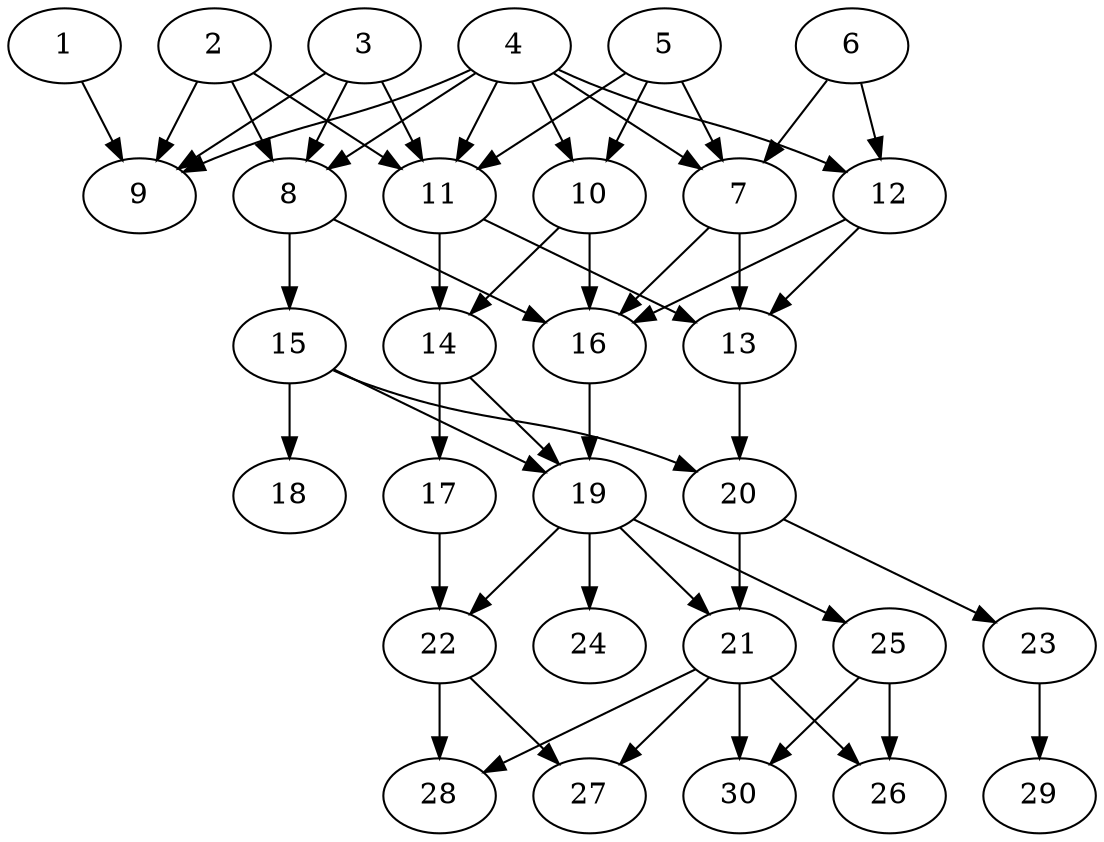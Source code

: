 // DAG automatically generated by daggen at Thu Oct  3 14:04:19 2019
// ./daggen --dot -n 30 --ccr 0.4 --fat 0.5 --regular 0.7 --density 0.6 --mindata 5242880 --maxdata 52428800 
digraph G {
  1 [size="21071360", alpha="0.09", expect_size="8428544"] 
  1 -> 9 [size ="8428544"]
  2 [size="106014720", alpha="0.16", expect_size="42405888"] 
  2 -> 8 [size ="42405888"]
  2 -> 9 [size ="42405888"]
  2 -> 11 [size ="42405888"]
  3 [size="41820160", alpha="0.10", expect_size="16728064"] 
  3 -> 8 [size ="16728064"]
  3 -> 9 [size ="16728064"]
  3 -> 11 [size ="16728064"]
  4 [size="55004160", alpha="0.10", expect_size="22001664"] 
  4 -> 7 [size ="22001664"]
  4 -> 8 [size ="22001664"]
  4 -> 9 [size ="22001664"]
  4 -> 10 [size ="22001664"]
  4 -> 11 [size ="22001664"]
  4 -> 12 [size ="22001664"]
  5 [size="111513600", alpha="0.01", expect_size="44605440"] 
  5 -> 7 [size ="44605440"]
  5 -> 10 [size ="44605440"]
  5 -> 11 [size ="44605440"]
  6 [size="79447040", alpha="0.14", expect_size="31778816"] 
  6 -> 7 [size ="31778816"]
  6 -> 12 [size ="31778816"]
  7 [size="15659520", alpha="0.18", expect_size="6263808"] 
  7 -> 13 [size ="6263808"]
  7 -> 16 [size ="6263808"]
  8 [size="78947840", alpha="0.08", expect_size="31579136"] 
  8 -> 15 [size ="31579136"]
  8 -> 16 [size ="31579136"]
  9 [size="122557440", alpha="0.07", expect_size="49022976"] 
  10 [size="42388480", alpha="0.19", expect_size="16955392"] 
  10 -> 14 [size ="16955392"]
  10 -> 16 [size ="16955392"]
  11 [size="123220480", alpha="0.03", expect_size="49288192"] 
  11 -> 13 [size ="49288192"]
  11 -> 14 [size ="49288192"]
  12 [size="56640000", alpha="0.17", expect_size="22656000"] 
  12 -> 13 [size ="22656000"]
  12 -> 16 [size ="22656000"]
  13 [size="35786240", alpha="0.06", expect_size="14314496"] 
  13 -> 20 [size ="14314496"]
  14 [size="92994560", alpha="0.11", expect_size="37197824"] 
  14 -> 17 [size ="37197824"]
  14 -> 19 [size ="37197824"]
  15 [size="33722880", alpha="0.10", expect_size="13489152"] 
  15 -> 18 [size ="13489152"]
  15 -> 19 [size ="13489152"]
  15 -> 20 [size ="13489152"]
  16 [size="40878080", alpha="0.04", expect_size="16351232"] 
  16 -> 19 [size ="16351232"]
  17 [size="124723200", alpha="0.20", expect_size="49889280"] 
  17 -> 22 [size ="49889280"]
  18 [size="114380800", alpha="0.13", expect_size="45752320"] 
  19 [size="45611520", alpha="0.05", expect_size="18244608"] 
  19 -> 21 [size ="18244608"]
  19 -> 22 [size ="18244608"]
  19 -> 24 [size ="18244608"]
  19 -> 25 [size ="18244608"]
  20 [size="89564160", alpha="0.06", expect_size="35825664"] 
  20 -> 21 [size ="35825664"]
  20 -> 23 [size ="35825664"]
  21 [size="82557440", alpha="0.09", expect_size="33022976"] 
  21 -> 26 [size ="33022976"]
  21 -> 27 [size ="33022976"]
  21 -> 28 [size ="33022976"]
  21 -> 30 [size ="33022976"]
  22 [size="101696000", alpha="0.08", expect_size="40678400"] 
  22 -> 27 [size ="40678400"]
  22 -> 28 [size ="40678400"]
  23 [size="84441600", alpha="0.12", expect_size="33776640"] 
  23 -> 29 [size ="33776640"]
  24 [size="118638080", alpha="0.02", expect_size="47455232"] 
  25 [size="67983360", alpha="0.10", expect_size="27193344"] 
  25 -> 26 [size ="27193344"]
  25 -> 30 [size ="27193344"]
  26 [size="129635840", alpha="0.08", expect_size="51854336"] 
  27 [size="33692160", alpha="0.07", expect_size="13476864"] 
  28 [size="31119360", alpha="0.17", expect_size="12447744"] 
  29 [size="106488320", alpha="0.06", expect_size="42595328"] 
  30 [size="16890880", alpha="0.20", expect_size="6756352"] 
}
